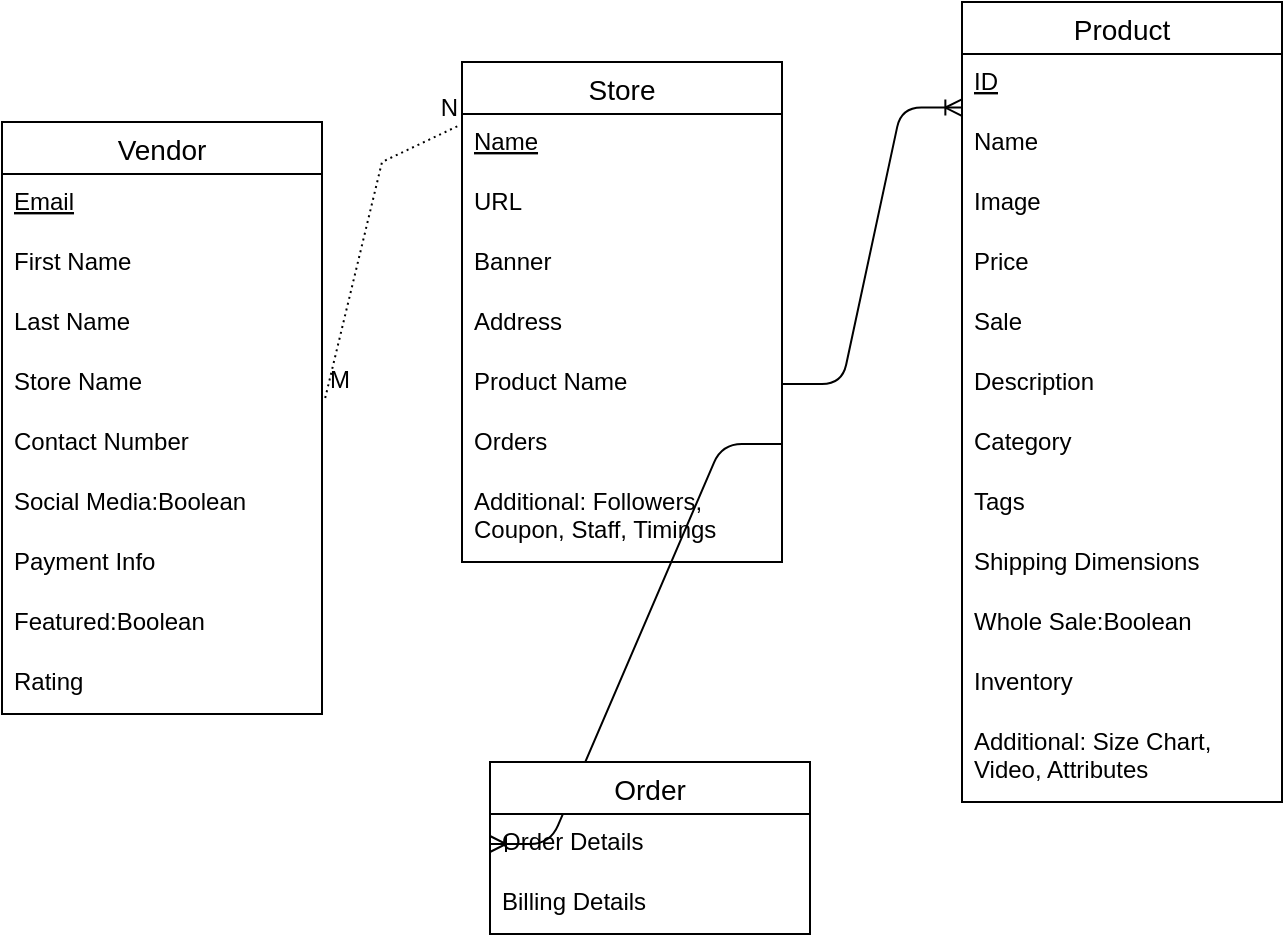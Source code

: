 <mxfile version="13.7.7" type="github">
  <diagram id="2TiBoCND8SINbS5o84Ee" name="Page-1">
    <mxGraphModel dx="569" dy="483" grid="1" gridSize="10" guides="1" tooltips="1" connect="1" arrows="1" fold="1" page="1" pageScale="1" pageWidth="827" pageHeight="1169" math="0" shadow="0">
      <root>
        <mxCell id="0" />
        <mxCell id="1" parent="0" />
        <mxCell id="IGccFnjcEQaaMSDG5-hF-2" value="Vendor" style="swimlane;fontStyle=0;childLayout=stackLayout;horizontal=1;startSize=26;horizontalStack=0;resizeParent=1;resizeParentMax=0;resizeLast=0;collapsible=1;marginBottom=0;align=center;fontSize=14;" vertex="1" parent="1">
          <mxGeometry x="10" y="90" width="160" height="296" as="geometry" />
        </mxCell>
        <mxCell id="IGccFnjcEQaaMSDG5-hF-4" value="Email" style="text;strokeColor=none;fillColor=none;spacingLeft=4;spacingRight=4;overflow=hidden;rotatable=0;points=[[0,0.5],[1,0.5]];portConstraint=eastwest;fontSize=12;fontStyle=4" vertex="1" parent="IGccFnjcEQaaMSDG5-hF-2">
          <mxGeometry y="26" width="160" height="30" as="geometry" />
        </mxCell>
        <mxCell id="IGccFnjcEQaaMSDG5-hF-3" value="First Name" style="text;strokeColor=none;fillColor=none;spacingLeft=4;spacingRight=4;overflow=hidden;rotatable=0;points=[[0,0.5],[1,0.5]];portConstraint=eastwest;fontSize=12;" vertex="1" parent="IGccFnjcEQaaMSDG5-hF-2">
          <mxGeometry y="56" width="160" height="30" as="geometry" />
        </mxCell>
        <mxCell id="IGccFnjcEQaaMSDG5-hF-6" value="Last Name" style="text;strokeColor=none;fillColor=none;spacingLeft=4;spacingRight=4;overflow=hidden;rotatable=0;points=[[0,0.5],[1,0.5]];portConstraint=eastwest;fontSize=12;" vertex="1" parent="IGccFnjcEQaaMSDG5-hF-2">
          <mxGeometry y="86" width="160" height="30" as="geometry" />
        </mxCell>
        <mxCell id="IGccFnjcEQaaMSDG5-hF-7" value="Store Name" style="text;strokeColor=none;fillColor=none;spacingLeft=4;spacingRight=4;overflow=hidden;rotatable=0;points=[[0,0.5],[1,0.5]];portConstraint=eastwest;fontSize=12;" vertex="1" parent="IGccFnjcEQaaMSDG5-hF-2">
          <mxGeometry y="116" width="160" height="30" as="geometry" />
        </mxCell>
        <mxCell id="IGccFnjcEQaaMSDG5-hF-8" value="Contact Number" style="text;strokeColor=none;fillColor=none;spacingLeft=4;spacingRight=4;overflow=hidden;rotatable=0;points=[[0,0.5],[1,0.5]];portConstraint=eastwest;fontSize=12;" vertex="1" parent="IGccFnjcEQaaMSDG5-hF-2">
          <mxGeometry y="146" width="160" height="30" as="geometry" />
        </mxCell>
        <mxCell id="IGccFnjcEQaaMSDG5-hF-10" value="Social Media:Boolean" style="text;strokeColor=none;fillColor=none;spacingLeft=4;spacingRight=4;overflow=hidden;rotatable=0;points=[[0,0.5],[1,0.5]];portConstraint=eastwest;fontSize=12;" vertex="1" parent="IGccFnjcEQaaMSDG5-hF-2">
          <mxGeometry y="176" width="160" height="30" as="geometry" />
        </mxCell>
        <mxCell id="IGccFnjcEQaaMSDG5-hF-11" value="Payment Info" style="text;strokeColor=none;fillColor=none;spacingLeft=4;spacingRight=4;overflow=hidden;rotatable=0;points=[[0,0.5],[1,0.5]];portConstraint=eastwest;fontSize=12;" vertex="1" parent="IGccFnjcEQaaMSDG5-hF-2">
          <mxGeometry y="206" width="160" height="30" as="geometry" />
        </mxCell>
        <mxCell id="IGccFnjcEQaaMSDG5-hF-12" value="Featured:Boolean" style="text;strokeColor=none;fillColor=none;spacingLeft=4;spacingRight=4;overflow=hidden;rotatable=0;points=[[0,0.5],[1,0.5]];portConstraint=eastwest;fontSize=12;" vertex="1" parent="IGccFnjcEQaaMSDG5-hF-2">
          <mxGeometry y="236" width="160" height="30" as="geometry" />
        </mxCell>
        <mxCell id="IGccFnjcEQaaMSDG5-hF-28" value="Rating" style="text;strokeColor=none;fillColor=none;spacingLeft=4;spacingRight=4;overflow=hidden;rotatable=0;points=[[0,0.5],[1,0.5]];portConstraint=eastwest;fontSize=12;" vertex="1" parent="IGccFnjcEQaaMSDG5-hF-2">
          <mxGeometry y="266" width="160" height="30" as="geometry" />
        </mxCell>
        <mxCell id="IGccFnjcEQaaMSDG5-hF-13" value="" style="endArrow=none;html=1;rounded=0;dashed=1;dashPattern=1 2;exitX=1.01;exitY=0.733;exitDx=0;exitDy=0;exitPerimeter=0;entryX=-0.006;entryY=0.126;entryDx=0;entryDy=0;entryPerimeter=0;" edge="1" parent="1" source="IGccFnjcEQaaMSDG5-hF-7" target="IGccFnjcEQaaMSDG5-hF-16">
          <mxGeometry relative="1" as="geometry">
            <mxPoint x="220" y="170" as="sourcePoint" />
            <mxPoint x="320" y="80" as="targetPoint" />
            <Array as="points">
              <mxPoint x="200" y="110" />
            </Array>
          </mxGeometry>
        </mxCell>
        <mxCell id="IGccFnjcEQaaMSDG5-hF-14" value="M" style="resizable=0;html=1;align=left;verticalAlign=bottom;" connectable="0" vertex="1" parent="IGccFnjcEQaaMSDG5-hF-13">
          <mxGeometry x="-1" relative="1" as="geometry" />
        </mxCell>
        <mxCell id="IGccFnjcEQaaMSDG5-hF-15" value="N" style="resizable=0;html=1;align=right;verticalAlign=bottom;" connectable="0" vertex="1" parent="IGccFnjcEQaaMSDG5-hF-13">
          <mxGeometry x="1" relative="1" as="geometry" />
        </mxCell>
        <mxCell id="IGccFnjcEQaaMSDG5-hF-30" value="" style="edgeStyle=entityRelationEdgeStyle;fontSize=12;html=1;endArrow=ERoneToMany;entryX=-0.002;entryY=0.132;entryDx=0;entryDy=0;entryPerimeter=0;exitX=1;exitY=0.5;exitDx=0;exitDy=0;" edge="1" parent="1" source="IGccFnjcEQaaMSDG5-hF-26" target="IGccFnjcEQaaMSDG5-hF-31">
          <mxGeometry width="100" height="100" relative="1" as="geometry">
            <mxPoint x="500" y="180" as="sourcePoint" />
            <mxPoint x="600" y="80" as="targetPoint" />
          </mxGeometry>
        </mxCell>
        <mxCell id="IGccFnjcEQaaMSDG5-hF-31" value="Product" style="swimlane;fontStyle=0;childLayout=stackLayout;horizontal=1;startSize=26;horizontalStack=0;resizeParent=1;resizeParentMax=0;resizeLast=0;collapsible=1;marginBottom=0;align=center;fontSize=14;" vertex="1" parent="1">
          <mxGeometry x="490" y="30" width="160" height="400" as="geometry" />
        </mxCell>
        <mxCell id="IGccFnjcEQaaMSDG5-hF-32" value="ID" style="text;strokeColor=none;fillColor=none;spacingLeft=4;spacingRight=4;overflow=hidden;rotatable=0;points=[[0,0.5],[1,0.5]];portConstraint=eastwest;fontSize=12;fontStyle=4" vertex="1" parent="IGccFnjcEQaaMSDG5-hF-31">
          <mxGeometry y="26" width="160" height="30" as="geometry" />
        </mxCell>
        <mxCell id="IGccFnjcEQaaMSDG5-hF-33" value="Name" style="text;strokeColor=none;fillColor=none;spacingLeft=4;spacingRight=4;overflow=hidden;rotatable=0;points=[[0,0.5],[1,0.5]];portConstraint=eastwest;fontSize=12;" vertex="1" parent="IGccFnjcEQaaMSDG5-hF-31">
          <mxGeometry y="56" width="160" height="30" as="geometry" />
        </mxCell>
        <mxCell id="IGccFnjcEQaaMSDG5-hF-34" value="Image" style="text;strokeColor=none;fillColor=none;spacingLeft=4;spacingRight=4;overflow=hidden;rotatable=0;points=[[0,0.5],[1,0.5]];portConstraint=eastwest;fontSize=12;" vertex="1" parent="IGccFnjcEQaaMSDG5-hF-31">
          <mxGeometry y="86" width="160" height="30" as="geometry" />
        </mxCell>
        <mxCell id="IGccFnjcEQaaMSDG5-hF-36" value="Price" style="text;strokeColor=none;fillColor=none;spacingLeft=4;spacingRight=4;overflow=hidden;rotatable=0;points=[[0,0.5],[1,0.5]];portConstraint=eastwest;fontSize=12;" vertex="1" parent="IGccFnjcEQaaMSDG5-hF-31">
          <mxGeometry y="116" width="160" height="30" as="geometry" />
        </mxCell>
        <mxCell id="IGccFnjcEQaaMSDG5-hF-37" value="Sale" style="text;strokeColor=none;fillColor=none;spacingLeft=4;spacingRight=4;overflow=hidden;rotatable=0;points=[[0,0.5],[1,0.5]];portConstraint=eastwest;fontSize=12;" vertex="1" parent="IGccFnjcEQaaMSDG5-hF-31">
          <mxGeometry y="146" width="160" height="30" as="geometry" />
        </mxCell>
        <mxCell id="IGccFnjcEQaaMSDG5-hF-38" value="Description" style="text;strokeColor=none;fillColor=none;spacingLeft=4;spacingRight=4;overflow=hidden;rotatable=0;points=[[0,0.5],[1,0.5]];portConstraint=eastwest;fontSize=12;" vertex="1" parent="IGccFnjcEQaaMSDG5-hF-31">
          <mxGeometry y="176" width="160" height="30" as="geometry" />
        </mxCell>
        <mxCell id="IGccFnjcEQaaMSDG5-hF-39" value="Category" style="text;strokeColor=none;fillColor=none;spacingLeft=4;spacingRight=4;overflow=hidden;rotatable=0;points=[[0,0.5],[1,0.5]];portConstraint=eastwest;fontSize=12;" vertex="1" parent="IGccFnjcEQaaMSDG5-hF-31">
          <mxGeometry y="206" width="160" height="30" as="geometry" />
        </mxCell>
        <mxCell id="IGccFnjcEQaaMSDG5-hF-40" value="Tags" style="text;strokeColor=none;fillColor=none;spacingLeft=4;spacingRight=4;overflow=hidden;rotatable=0;points=[[0,0.5],[1,0.5]];portConstraint=eastwest;fontSize=12;" vertex="1" parent="IGccFnjcEQaaMSDG5-hF-31">
          <mxGeometry y="236" width="160" height="30" as="geometry" />
        </mxCell>
        <mxCell id="IGccFnjcEQaaMSDG5-hF-41" value="Shipping Dimensions" style="text;strokeColor=none;fillColor=none;spacingLeft=4;spacingRight=4;overflow=hidden;rotatable=0;points=[[0,0.5],[1,0.5]];portConstraint=eastwest;fontSize=12;" vertex="1" parent="IGccFnjcEQaaMSDG5-hF-31">
          <mxGeometry y="266" width="160" height="30" as="geometry" />
        </mxCell>
        <mxCell id="IGccFnjcEQaaMSDG5-hF-42" value="Whole Sale:Boolean" style="text;strokeColor=none;fillColor=none;spacingLeft=4;spacingRight=4;overflow=hidden;rotatable=0;points=[[0,0.5],[1,0.5]];portConstraint=eastwest;fontSize=12;" vertex="1" parent="IGccFnjcEQaaMSDG5-hF-31">
          <mxGeometry y="296" width="160" height="30" as="geometry" />
        </mxCell>
        <mxCell id="IGccFnjcEQaaMSDG5-hF-43" value="Inventory" style="text;strokeColor=none;fillColor=none;spacingLeft=4;spacingRight=4;overflow=hidden;rotatable=0;points=[[0,0.5],[1,0.5]];portConstraint=eastwest;fontSize=12;" vertex="1" parent="IGccFnjcEQaaMSDG5-hF-31">
          <mxGeometry y="326" width="160" height="30" as="geometry" />
        </mxCell>
        <mxCell id="IGccFnjcEQaaMSDG5-hF-44" value="Additional: Size Chart,&#xa;Video, Attributes" style="text;strokeColor=none;fillColor=none;spacingLeft=4;spacingRight=4;overflow=hidden;rotatable=0;points=[[0,0.5],[1,0.5]];portConstraint=eastwest;fontSize=12;" vertex="1" parent="IGccFnjcEQaaMSDG5-hF-31">
          <mxGeometry y="356" width="160" height="44" as="geometry" />
        </mxCell>
        <mxCell id="IGccFnjcEQaaMSDG5-hF-50" value="" style="edgeStyle=entityRelationEdgeStyle;fontSize=12;html=1;endArrow=ERoneToMany;entryX=0;entryY=0.5;entryDx=0;entryDy=0;exitX=1;exitY=0.5;exitDx=0;exitDy=0;" edge="1" parent="1" source="IGccFnjcEQaaMSDG5-hF-29" target="IGccFnjcEQaaMSDG5-hF-46">
          <mxGeometry width="100" height="100" relative="1" as="geometry">
            <mxPoint x="200" y="240" as="sourcePoint" />
            <mxPoint x="290" y="370" as="targetPoint" />
          </mxGeometry>
        </mxCell>
        <mxCell id="IGccFnjcEQaaMSDG5-hF-16" value="Store" style="swimlane;fontStyle=0;childLayout=stackLayout;horizontal=1;startSize=26;horizontalStack=0;resizeParent=1;resizeParentMax=0;resizeLast=0;collapsible=1;marginBottom=0;align=center;fontSize=14;" vertex="1" parent="1">
          <mxGeometry x="240" y="60" width="160" height="250" as="geometry" />
        </mxCell>
        <mxCell id="IGccFnjcEQaaMSDG5-hF-17" value="Name" style="text;strokeColor=none;fillColor=none;spacingLeft=4;spacingRight=4;overflow=hidden;rotatable=0;points=[[0,0.5],[1,0.5]];portConstraint=eastwest;fontSize=12;fontStyle=4" vertex="1" parent="IGccFnjcEQaaMSDG5-hF-16">
          <mxGeometry y="26" width="160" height="30" as="geometry" />
        </mxCell>
        <mxCell id="IGccFnjcEQaaMSDG5-hF-18" value="URL" style="text;strokeColor=none;fillColor=none;spacingLeft=4;spacingRight=4;overflow=hidden;rotatable=0;points=[[0,0.5],[1,0.5]];portConstraint=eastwest;fontSize=12;" vertex="1" parent="IGccFnjcEQaaMSDG5-hF-16">
          <mxGeometry y="56" width="160" height="30" as="geometry" />
        </mxCell>
        <mxCell id="IGccFnjcEQaaMSDG5-hF-19" value="Banner" style="text;strokeColor=none;fillColor=none;spacingLeft=4;spacingRight=4;overflow=hidden;rotatable=0;points=[[0,0.5],[1,0.5]];portConstraint=eastwest;fontSize=12;" vertex="1" parent="IGccFnjcEQaaMSDG5-hF-16">
          <mxGeometry y="86" width="160" height="30" as="geometry" />
        </mxCell>
        <mxCell id="IGccFnjcEQaaMSDG5-hF-25" value="Address" style="text;strokeColor=none;fillColor=none;spacingLeft=4;spacingRight=4;overflow=hidden;rotatable=0;points=[[0,0.5],[1,0.5]];portConstraint=eastwest;fontSize=12;" vertex="1" parent="IGccFnjcEQaaMSDG5-hF-16">
          <mxGeometry y="116" width="160" height="30" as="geometry" />
        </mxCell>
        <mxCell id="IGccFnjcEQaaMSDG5-hF-26" value="Product Name" style="text;strokeColor=none;fillColor=none;spacingLeft=4;spacingRight=4;overflow=hidden;rotatable=0;points=[[0,0.5],[1,0.5]];portConstraint=eastwest;fontSize=12;" vertex="1" parent="IGccFnjcEQaaMSDG5-hF-16">
          <mxGeometry y="146" width="160" height="30" as="geometry" />
        </mxCell>
        <mxCell id="IGccFnjcEQaaMSDG5-hF-29" value="Orders" style="text;strokeColor=none;fillColor=none;spacingLeft=4;spacingRight=4;overflow=hidden;rotatable=0;points=[[0,0.5],[1,0.5]];portConstraint=eastwest;fontSize=12;" vertex="1" parent="IGccFnjcEQaaMSDG5-hF-16">
          <mxGeometry y="176" width="160" height="30" as="geometry" />
        </mxCell>
        <mxCell id="IGccFnjcEQaaMSDG5-hF-27" value="Additional: Followers, &#xa;Coupon, Staff, Timings" style="text;strokeColor=none;fillColor=none;spacingLeft=4;spacingRight=4;overflow=hidden;rotatable=0;points=[[0,0.5],[1,0.5]];portConstraint=eastwest;fontSize=12;" vertex="1" parent="IGccFnjcEQaaMSDG5-hF-16">
          <mxGeometry y="206" width="160" height="44" as="geometry" />
        </mxCell>
        <mxCell id="IGccFnjcEQaaMSDG5-hF-45" value="Order" style="swimlane;fontStyle=0;childLayout=stackLayout;horizontal=1;startSize=26;horizontalStack=0;resizeParent=1;resizeParentMax=0;resizeLast=0;collapsible=1;marginBottom=0;align=center;fontSize=14;" vertex="1" parent="1">
          <mxGeometry x="254" y="410" width="160" height="86" as="geometry" />
        </mxCell>
        <mxCell id="IGccFnjcEQaaMSDG5-hF-46" value="Order Details" style="text;strokeColor=none;fillColor=none;spacingLeft=4;spacingRight=4;overflow=hidden;rotatable=0;points=[[0,0.5],[1,0.5]];portConstraint=eastwest;fontSize=12;" vertex="1" parent="IGccFnjcEQaaMSDG5-hF-45">
          <mxGeometry y="26" width="160" height="30" as="geometry" />
        </mxCell>
        <mxCell id="IGccFnjcEQaaMSDG5-hF-47" value="Billing Details" style="text;strokeColor=none;fillColor=none;spacingLeft=4;spacingRight=4;overflow=hidden;rotatable=0;points=[[0,0.5],[1,0.5]];portConstraint=eastwest;fontSize=12;" vertex="1" parent="IGccFnjcEQaaMSDG5-hF-45">
          <mxGeometry y="56" width="160" height="30" as="geometry" />
        </mxCell>
      </root>
    </mxGraphModel>
  </diagram>
</mxfile>
